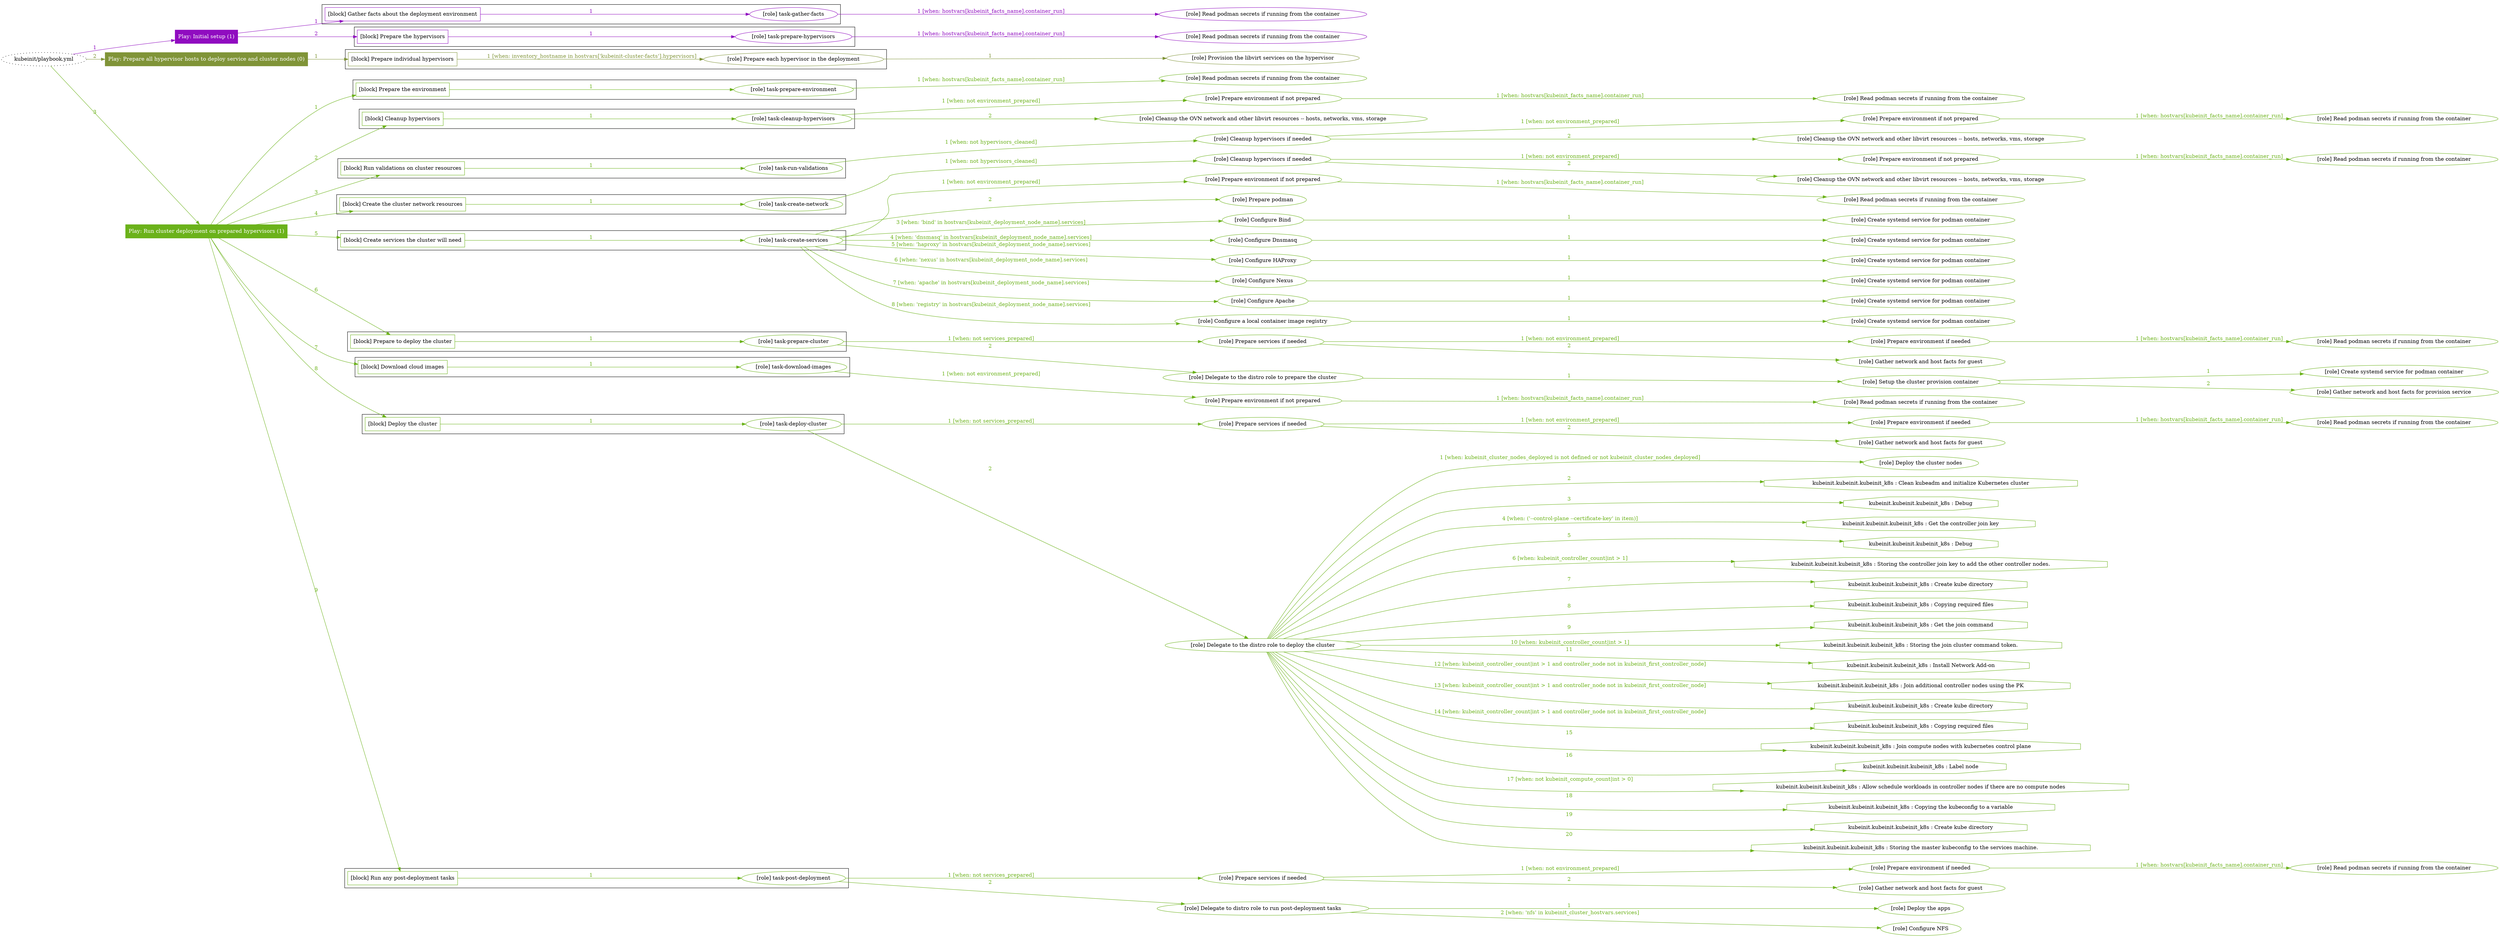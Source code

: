 digraph {
	graph [concentrate=true ordering=in rankdir=LR ratio=fill]
	edge [esep=5 sep=10]
	"kubeinit/playbook.yml" [id=root_node style=dotted]
	play_0a7689ad [label="Play: Initial setup (1)" color="#900cc0" fontcolor="#ffffff" id=play_0a7689ad shape=box style=filled tooltip=localhost]
	"kubeinit/playbook.yml" -> play_0a7689ad [label="1 " color="#900cc0" fontcolor="#900cc0" id=edge_07f545a8 labeltooltip="1 " tooltip="1 "]
	subgraph "Read podman secrets if running from the container" {
		role_67d0835b [label="[role] Read podman secrets if running from the container" color="#900cc0" id=role_67d0835b tooltip="Read podman secrets if running from the container"]
	}
	subgraph "task-gather-facts" {
		role_026705ac [label="[role] task-gather-facts" color="#900cc0" id=role_026705ac tooltip="task-gather-facts"]
		role_026705ac -> role_67d0835b [label="1 [when: hostvars[kubeinit_facts_name].container_run]" color="#900cc0" fontcolor="#900cc0" id=edge_0e9045c3 labeltooltip="1 [when: hostvars[kubeinit_facts_name].container_run]" tooltip="1 [when: hostvars[kubeinit_facts_name].container_run]"]
	}
	subgraph "Read podman secrets if running from the container" {
		role_9ef7ada5 [label="[role] Read podman secrets if running from the container" color="#900cc0" id=role_9ef7ada5 tooltip="Read podman secrets if running from the container"]
	}
	subgraph "task-prepare-hypervisors" {
		role_86b68622 [label="[role] task-prepare-hypervisors" color="#900cc0" id=role_86b68622 tooltip="task-prepare-hypervisors"]
		role_86b68622 -> role_9ef7ada5 [label="1 [when: hostvars[kubeinit_facts_name].container_run]" color="#900cc0" fontcolor="#900cc0" id=edge_22b7ea64 labeltooltip="1 [when: hostvars[kubeinit_facts_name].container_run]" tooltip="1 [when: hostvars[kubeinit_facts_name].container_run]"]
	}
	subgraph "Play: Initial setup (1)" {
		play_0a7689ad -> block_1abbe377 [label=1 color="#900cc0" fontcolor="#900cc0" id=edge_b7c24be4 labeltooltip=1 tooltip=1]
		subgraph cluster_block_1abbe377 {
			block_1abbe377 [label="[block] Gather facts about the deployment environment" color="#900cc0" id=block_1abbe377 labeltooltip="Gather facts about the deployment environment" shape=box tooltip="Gather facts about the deployment environment"]
			block_1abbe377 -> role_026705ac [label="1 " color="#900cc0" fontcolor="#900cc0" id=edge_0b2a7342 labeltooltip="1 " tooltip="1 "]
		}
		play_0a7689ad -> block_9abd8761 [label=2 color="#900cc0" fontcolor="#900cc0" id=edge_94a4f06e labeltooltip=2 tooltip=2]
		subgraph cluster_block_9abd8761 {
			block_9abd8761 [label="[block] Prepare the hypervisors" color="#900cc0" id=block_9abd8761 labeltooltip="Prepare the hypervisors" shape=box tooltip="Prepare the hypervisors"]
			block_9abd8761 -> role_86b68622 [label="1 " color="#900cc0" fontcolor="#900cc0" id=edge_32001527 labeltooltip="1 " tooltip="1 "]
		}
	}
	play_cca93ac1 [label="Play: Prepare all hypervisor hosts to deploy service and cluster nodes (0)" color="#809438" fontcolor="#ffffff" id=play_cca93ac1 shape=box style=filled tooltip="Play: Prepare all hypervisor hosts to deploy service and cluster nodes (0)"]
	"kubeinit/playbook.yml" -> play_cca93ac1 [label="2 " color="#809438" fontcolor="#809438" id=edge_e22f00b8 labeltooltip="2 " tooltip="2 "]
	subgraph "Provision the libvirt services on the hypervisor" {
		role_2fe3f851 [label="[role] Provision the libvirt services on the hypervisor" color="#809438" id=role_2fe3f851 tooltip="Provision the libvirt services on the hypervisor"]
	}
	subgraph "Prepare each hypervisor in the deployment" {
		role_68edabf4 [label="[role] Prepare each hypervisor in the deployment" color="#809438" id=role_68edabf4 tooltip="Prepare each hypervisor in the deployment"]
		role_68edabf4 -> role_2fe3f851 [label="1 " color="#809438" fontcolor="#809438" id=edge_de5eeffe labeltooltip="1 " tooltip="1 "]
	}
	subgraph "Play: Prepare all hypervisor hosts to deploy service and cluster nodes (0)" {
		play_cca93ac1 -> block_344c4513 [label=1 color="#809438" fontcolor="#809438" id=edge_addb7357 labeltooltip=1 tooltip=1]
		subgraph cluster_block_344c4513 {
			block_344c4513 [label="[block] Prepare individual hypervisors" color="#809438" id=block_344c4513 labeltooltip="Prepare individual hypervisors" shape=box tooltip="Prepare individual hypervisors"]
			block_344c4513 -> role_68edabf4 [label="1 [when: inventory_hostname in hostvars['kubeinit-cluster-facts'].hypervisors]" color="#809438" fontcolor="#809438" id=edge_f1ffc2cc labeltooltip="1 [when: inventory_hostname in hostvars['kubeinit-cluster-facts'].hypervisors]" tooltip="1 [when: inventory_hostname in hostvars['kubeinit-cluster-facts'].hypervisors]"]
		}
	}
	play_4b307242 [label="Play: Run cluster deployment on prepared hypervisors (1)" color="#6bb21a" fontcolor="#ffffff" id=play_4b307242 shape=box style=filled tooltip=localhost]
	"kubeinit/playbook.yml" -> play_4b307242 [label="3 " color="#6bb21a" fontcolor="#6bb21a" id=edge_065db58e labeltooltip="3 " tooltip="3 "]
	subgraph "Read podman secrets if running from the container" {
		role_cc25aacc [label="[role] Read podman secrets if running from the container" color="#6bb21a" id=role_cc25aacc tooltip="Read podman secrets if running from the container"]
	}
	subgraph "task-prepare-environment" {
		role_a02bc432 [label="[role] task-prepare-environment" color="#6bb21a" id=role_a02bc432 tooltip="task-prepare-environment"]
		role_a02bc432 -> role_cc25aacc [label="1 [when: hostvars[kubeinit_facts_name].container_run]" color="#6bb21a" fontcolor="#6bb21a" id=edge_c4455968 labeltooltip="1 [when: hostvars[kubeinit_facts_name].container_run]" tooltip="1 [when: hostvars[kubeinit_facts_name].container_run]"]
	}
	subgraph "Read podman secrets if running from the container" {
		role_03babf56 [label="[role] Read podman secrets if running from the container" color="#6bb21a" id=role_03babf56 tooltip="Read podman secrets if running from the container"]
	}
	subgraph "Prepare environment if not prepared" {
		role_5e785c54 [label="[role] Prepare environment if not prepared" color="#6bb21a" id=role_5e785c54 tooltip="Prepare environment if not prepared"]
		role_5e785c54 -> role_03babf56 [label="1 [when: hostvars[kubeinit_facts_name].container_run]" color="#6bb21a" fontcolor="#6bb21a" id=edge_4795b58e labeltooltip="1 [when: hostvars[kubeinit_facts_name].container_run]" tooltip="1 [when: hostvars[kubeinit_facts_name].container_run]"]
	}
	subgraph "Cleanup the OVN network and other libvirt resources -- hosts, networks, vms, storage" {
		role_eb110666 [label="[role] Cleanup the OVN network and other libvirt resources -- hosts, networks, vms, storage" color="#6bb21a" id=role_eb110666 tooltip="Cleanup the OVN network and other libvirt resources -- hosts, networks, vms, storage"]
	}
	subgraph "task-cleanup-hypervisors" {
		role_cb249123 [label="[role] task-cleanup-hypervisors" color="#6bb21a" id=role_cb249123 tooltip="task-cleanup-hypervisors"]
		role_cb249123 -> role_5e785c54 [label="1 [when: not environment_prepared]" color="#6bb21a" fontcolor="#6bb21a" id=edge_c6570b44 labeltooltip="1 [when: not environment_prepared]" tooltip="1 [when: not environment_prepared]"]
		role_cb249123 -> role_eb110666 [label="2 " color="#6bb21a" fontcolor="#6bb21a" id=edge_b965ff90 labeltooltip="2 " tooltip="2 "]
	}
	subgraph "Read podman secrets if running from the container" {
		role_60741af4 [label="[role] Read podman secrets if running from the container" color="#6bb21a" id=role_60741af4 tooltip="Read podman secrets if running from the container"]
	}
	subgraph "Prepare environment if not prepared" {
		role_ba03d4f6 [label="[role] Prepare environment if not prepared" color="#6bb21a" id=role_ba03d4f6 tooltip="Prepare environment if not prepared"]
		role_ba03d4f6 -> role_60741af4 [label="1 [when: hostvars[kubeinit_facts_name].container_run]" color="#6bb21a" fontcolor="#6bb21a" id=edge_c6e941d0 labeltooltip="1 [when: hostvars[kubeinit_facts_name].container_run]" tooltip="1 [when: hostvars[kubeinit_facts_name].container_run]"]
	}
	subgraph "Cleanup the OVN network and other libvirt resources -- hosts, networks, vms, storage" {
		role_e26375b2 [label="[role] Cleanup the OVN network and other libvirt resources -- hosts, networks, vms, storage" color="#6bb21a" id=role_e26375b2 tooltip="Cleanup the OVN network and other libvirt resources -- hosts, networks, vms, storage"]
	}
	subgraph "Cleanup hypervisors if needed" {
		role_a5e5f940 [label="[role] Cleanup hypervisors if needed" color="#6bb21a" id=role_a5e5f940 tooltip="Cleanup hypervisors if needed"]
		role_a5e5f940 -> role_ba03d4f6 [label="1 [when: not environment_prepared]" color="#6bb21a" fontcolor="#6bb21a" id=edge_9189b622 labeltooltip="1 [when: not environment_prepared]" tooltip="1 [when: not environment_prepared]"]
		role_a5e5f940 -> role_e26375b2 [label="2 " color="#6bb21a" fontcolor="#6bb21a" id=edge_98b2328a labeltooltip="2 " tooltip="2 "]
	}
	subgraph "task-run-validations" {
		role_730ef6a7 [label="[role] task-run-validations" color="#6bb21a" id=role_730ef6a7 tooltip="task-run-validations"]
		role_730ef6a7 -> role_a5e5f940 [label="1 [when: not hypervisors_cleaned]" color="#6bb21a" fontcolor="#6bb21a" id=edge_af2a088c labeltooltip="1 [when: not hypervisors_cleaned]" tooltip="1 [when: not hypervisors_cleaned]"]
	}
	subgraph "Read podman secrets if running from the container" {
		role_b52e3c43 [label="[role] Read podman secrets if running from the container" color="#6bb21a" id=role_b52e3c43 tooltip="Read podman secrets if running from the container"]
	}
	subgraph "Prepare environment if not prepared" {
		role_f1d489d7 [label="[role] Prepare environment if not prepared" color="#6bb21a" id=role_f1d489d7 tooltip="Prepare environment if not prepared"]
		role_f1d489d7 -> role_b52e3c43 [label="1 [when: hostvars[kubeinit_facts_name].container_run]" color="#6bb21a" fontcolor="#6bb21a" id=edge_4538ce87 labeltooltip="1 [when: hostvars[kubeinit_facts_name].container_run]" tooltip="1 [when: hostvars[kubeinit_facts_name].container_run]"]
	}
	subgraph "Cleanup the OVN network and other libvirt resources -- hosts, networks, vms, storage" {
		role_b6133506 [label="[role] Cleanup the OVN network and other libvirt resources -- hosts, networks, vms, storage" color="#6bb21a" id=role_b6133506 tooltip="Cleanup the OVN network and other libvirt resources -- hosts, networks, vms, storage"]
	}
	subgraph "Cleanup hypervisors if needed" {
		role_997c2bdf [label="[role] Cleanup hypervisors if needed" color="#6bb21a" id=role_997c2bdf tooltip="Cleanup hypervisors if needed"]
		role_997c2bdf -> role_f1d489d7 [label="1 [when: not environment_prepared]" color="#6bb21a" fontcolor="#6bb21a" id=edge_f547ad60 labeltooltip="1 [when: not environment_prepared]" tooltip="1 [when: not environment_prepared]"]
		role_997c2bdf -> role_b6133506 [label="2 " color="#6bb21a" fontcolor="#6bb21a" id=edge_42f0746e labeltooltip="2 " tooltip="2 "]
	}
	subgraph "task-create-network" {
		role_ef022818 [label="[role] task-create-network" color="#6bb21a" id=role_ef022818 tooltip="task-create-network"]
		role_ef022818 -> role_997c2bdf [label="1 [when: not hypervisors_cleaned]" color="#6bb21a" fontcolor="#6bb21a" id=edge_337a28ec labeltooltip="1 [when: not hypervisors_cleaned]" tooltip="1 [when: not hypervisors_cleaned]"]
	}
	subgraph "Read podman secrets if running from the container" {
		role_83d92505 [label="[role] Read podman secrets if running from the container" color="#6bb21a" id=role_83d92505 tooltip="Read podman secrets if running from the container"]
	}
	subgraph "Prepare environment if not prepared" {
		role_7417d85a [label="[role] Prepare environment if not prepared" color="#6bb21a" id=role_7417d85a tooltip="Prepare environment if not prepared"]
		role_7417d85a -> role_83d92505 [label="1 [when: hostvars[kubeinit_facts_name].container_run]" color="#6bb21a" fontcolor="#6bb21a" id=edge_b21bf409 labeltooltip="1 [when: hostvars[kubeinit_facts_name].container_run]" tooltip="1 [when: hostvars[kubeinit_facts_name].container_run]"]
	}
	subgraph "Prepare podman" {
		role_5c02b31e [label="[role] Prepare podman" color="#6bb21a" id=role_5c02b31e tooltip="Prepare podman"]
	}
	subgraph "Create systemd service for podman container" {
		role_edc5a733 [label="[role] Create systemd service for podman container" color="#6bb21a" id=role_edc5a733 tooltip="Create systemd service for podman container"]
	}
	subgraph "Configure Bind" {
		role_2a6f3abe [label="[role] Configure Bind" color="#6bb21a" id=role_2a6f3abe tooltip="Configure Bind"]
		role_2a6f3abe -> role_edc5a733 [label="1 " color="#6bb21a" fontcolor="#6bb21a" id=edge_2d063510 labeltooltip="1 " tooltip="1 "]
	}
	subgraph "Create systemd service for podman container" {
		role_f68bc996 [label="[role] Create systemd service for podman container" color="#6bb21a" id=role_f68bc996 tooltip="Create systemd service for podman container"]
	}
	subgraph "Configure Dnsmasq" {
		role_c0748a85 [label="[role] Configure Dnsmasq" color="#6bb21a" id=role_c0748a85 tooltip="Configure Dnsmasq"]
		role_c0748a85 -> role_f68bc996 [label="1 " color="#6bb21a" fontcolor="#6bb21a" id=edge_99cfa3c5 labeltooltip="1 " tooltip="1 "]
	}
	subgraph "Create systemd service for podman container" {
		role_23ee1302 [label="[role] Create systemd service for podman container" color="#6bb21a" id=role_23ee1302 tooltip="Create systemd service for podman container"]
	}
	subgraph "Configure HAProxy" {
		role_404de954 [label="[role] Configure HAProxy" color="#6bb21a" id=role_404de954 tooltip="Configure HAProxy"]
		role_404de954 -> role_23ee1302 [label="1 " color="#6bb21a" fontcolor="#6bb21a" id=edge_fe2d5f23 labeltooltip="1 " tooltip="1 "]
	}
	subgraph "Create systemd service for podman container" {
		role_72919523 [label="[role] Create systemd service for podman container" color="#6bb21a" id=role_72919523 tooltip="Create systemd service for podman container"]
	}
	subgraph "Configure Nexus" {
		role_3e9a58f0 [label="[role] Configure Nexus" color="#6bb21a" id=role_3e9a58f0 tooltip="Configure Nexus"]
		role_3e9a58f0 -> role_72919523 [label="1 " color="#6bb21a" fontcolor="#6bb21a" id=edge_3bc1c1b7 labeltooltip="1 " tooltip="1 "]
	}
	subgraph "Create systemd service for podman container" {
		role_062ab5d6 [label="[role] Create systemd service for podman container" color="#6bb21a" id=role_062ab5d6 tooltip="Create systemd service for podman container"]
	}
	subgraph "Configure Apache" {
		role_872c7fb9 [label="[role] Configure Apache" color="#6bb21a" id=role_872c7fb9 tooltip="Configure Apache"]
		role_872c7fb9 -> role_062ab5d6 [label="1 " color="#6bb21a" fontcolor="#6bb21a" id=edge_be73b507 labeltooltip="1 " tooltip="1 "]
	}
	subgraph "Create systemd service for podman container" {
		role_c410a76a [label="[role] Create systemd service for podman container" color="#6bb21a" id=role_c410a76a tooltip="Create systemd service for podman container"]
	}
	subgraph "Configure a local container image registry" {
		role_84527d58 [label="[role] Configure a local container image registry" color="#6bb21a" id=role_84527d58 tooltip="Configure a local container image registry"]
		role_84527d58 -> role_c410a76a [label="1 " color="#6bb21a" fontcolor="#6bb21a" id=edge_03a9c9d8 labeltooltip="1 " tooltip="1 "]
	}
	subgraph "task-create-services" {
		role_4b6b3fdf [label="[role] task-create-services" color="#6bb21a" id=role_4b6b3fdf tooltip="task-create-services"]
		role_4b6b3fdf -> role_7417d85a [label="1 [when: not environment_prepared]" color="#6bb21a" fontcolor="#6bb21a" id=edge_9dda1ad3 labeltooltip="1 [when: not environment_prepared]" tooltip="1 [when: not environment_prepared]"]
		role_4b6b3fdf -> role_5c02b31e [label="2 " color="#6bb21a" fontcolor="#6bb21a" id=edge_97339169 labeltooltip="2 " tooltip="2 "]
		role_4b6b3fdf -> role_2a6f3abe [label="3 [when: 'bind' in hostvars[kubeinit_deployment_node_name].services]" color="#6bb21a" fontcolor="#6bb21a" id=edge_9fc78f6d labeltooltip="3 [when: 'bind' in hostvars[kubeinit_deployment_node_name].services]" tooltip="3 [when: 'bind' in hostvars[kubeinit_deployment_node_name].services]"]
		role_4b6b3fdf -> role_c0748a85 [label="4 [when: 'dnsmasq' in hostvars[kubeinit_deployment_node_name].services]" color="#6bb21a" fontcolor="#6bb21a" id=edge_fbea029d labeltooltip="4 [when: 'dnsmasq' in hostvars[kubeinit_deployment_node_name].services]" tooltip="4 [when: 'dnsmasq' in hostvars[kubeinit_deployment_node_name].services]"]
		role_4b6b3fdf -> role_404de954 [label="5 [when: 'haproxy' in hostvars[kubeinit_deployment_node_name].services]" color="#6bb21a" fontcolor="#6bb21a" id=edge_aa4ac44e labeltooltip="5 [when: 'haproxy' in hostvars[kubeinit_deployment_node_name].services]" tooltip="5 [when: 'haproxy' in hostvars[kubeinit_deployment_node_name].services]"]
		role_4b6b3fdf -> role_3e9a58f0 [label="6 [when: 'nexus' in hostvars[kubeinit_deployment_node_name].services]" color="#6bb21a" fontcolor="#6bb21a" id=edge_401c2656 labeltooltip="6 [when: 'nexus' in hostvars[kubeinit_deployment_node_name].services]" tooltip="6 [when: 'nexus' in hostvars[kubeinit_deployment_node_name].services]"]
		role_4b6b3fdf -> role_872c7fb9 [label="7 [when: 'apache' in hostvars[kubeinit_deployment_node_name].services]" color="#6bb21a" fontcolor="#6bb21a" id=edge_bf228ddd labeltooltip="7 [when: 'apache' in hostvars[kubeinit_deployment_node_name].services]" tooltip="7 [when: 'apache' in hostvars[kubeinit_deployment_node_name].services]"]
		role_4b6b3fdf -> role_84527d58 [label="8 [when: 'registry' in hostvars[kubeinit_deployment_node_name].services]" color="#6bb21a" fontcolor="#6bb21a" id=edge_8a164ab1 labeltooltip="8 [when: 'registry' in hostvars[kubeinit_deployment_node_name].services]" tooltip="8 [when: 'registry' in hostvars[kubeinit_deployment_node_name].services]"]
	}
	subgraph "Read podman secrets if running from the container" {
		role_92843386 [label="[role] Read podman secrets if running from the container" color="#6bb21a" id=role_92843386 tooltip="Read podman secrets if running from the container"]
	}
	subgraph "Prepare environment if needed" {
		role_d292e6d9 [label="[role] Prepare environment if needed" color="#6bb21a" id=role_d292e6d9 tooltip="Prepare environment if needed"]
		role_d292e6d9 -> role_92843386 [label="1 [when: hostvars[kubeinit_facts_name].container_run]" color="#6bb21a" fontcolor="#6bb21a" id=edge_bb015301 labeltooltip="1 [when: hostvars[kubeinit_facts_name].container_run]" tooltip="1 [when: hostvars[kubeinit_facts_name].container_run]"]
	}
	subgraph "Gather network and host facts for guest" {
		role_cbdd81d9 [label="[role] Gather network and host facts for guest" color="#6bb21a" id=role_cbdd81d9 tooltip="Gather network and host facts for guest"]
	}
	subgraph "Prepare services if needed" {
		role_fbcbdf2a [label="[role] Prepare services if needed" color="#6bb21a" id=role_fbcbdf2a tooltip="Prepare services if needed"]
		role_fbcbdf2a -> role_d292e6d9 [label="1 [when: not environment_prepared]" color="#6bb21a" fontcolor="#6bb21a" id=edge_42a0f0cb labeltooltip="1 [when: not environment_prepared]" tooltip="1 [when: not environment_prepared]"]
		role_fbcbdf2a -> role_cbdd81d9 [label="2 " color="#6bb21a" fontcolor="#6bb21a" id=edge_10c124f4 labeltooltip="2 " tooltip="2 "]
	}
	subgraph "Create systemd service for podman container" {
		role_2f97e29c [label="[role] Create systemd service for podman container" color="#6bb21a" id=role_2f97e29c tooltip="Create systemd service for podman container"]
	}
	subgraph "Gather network and host facts for provision service" {
		role_77ce0b38 [label="[role] Gather network and host facts for provision service" color="#6bb21a" id=role_77ce0b38 tooltip="Gather network and host facts for provision service"]
	}
	subgraph "Setup the cluster provision container" {
		role_a619193a [label="[role] Setup the cluster provision container" color="#6bb21a" id=role_a619193a tooltip="Setup the cluster provision container"]
		role_a619193a -> role_2f97e29c [label="1 " color="#6bb21a" fontcolor="#6bb21a" id=edge_871cec71 labeltooltip="1 " tooltip="1 "]
		role_a619193a -> role_77ce0b38 [label="2 " color="#6bb21a" fontcolor="#6bb21a" id=edge_652d20de labeltooltip="2 " tooltip="2 "]
	}
	subgraph "Delegate to the distro role to prepare the cluster" {
		role_544b8d4e [label="[role] Delegate to the distro role to prepare the cluster" color="#6bb21a" id=role_544b8d4e tooltip="Delegate to the distro role to prepare the cluster"]
		role_544b8d4e -> role_a619193a [label="1 " color="#6bb21a" fontcolor="#6bb21a" id=edge_fcb82471 labeltooltip="1 " tooltip="1 "]
	}
	subgraph "task-prepare-cluster" {
		role_72e28ac5 [label="[role] task-prepare-cluster" color="#6bb21a" id=role_72e28ac5 tooltip="task-prepare-cluster"]
		role_72e28ac5 -> role_fbcbdf2a [label="1 [when: not services_prepared]" color="#6bb21a" fontcolor="#6bb21a" id=edge_808b8c2d labeltooltip="1 [when: not services_prepared]" tooltip="1 [when: not services_prepared]"]
		role_72e28ac5 -> role_544b8d4e [label="2 " color="#6bb21a" fontcolor="#6bb21a" id=edge_9023bb18 labeltooltip="2 " tooltip="2 "]
	}
	subgraph "Read podman secrets if running from the container" {
		role_a2bd225a [label="[role] Read podman secrets if running from the container" color="#6bb21a" id=role_a2bd225a tooltip="Read podman secrets if running from the container"]
	}
	subgraph "Prepare environment if not prepared" {
		role_5257c3f8 [label="[role] Prepare environment if not prepared" color="#6bb21a" id=role_5257c3f8 tooltip="Prepare environment if not prepared"]
		role_5257c3f8 -> role_a2bd225a [label="1 [when: hostvars[kubeinit_facts_name].container_run]" color="#6bb21a" fontcolor="#6bb21a" id=edge_3285d525 labeltooltip="1 [when: hostvars[kubeinit_facts_name].container_run]" tooltip="1 [when: hostvars[kubeinit_facts_name].container_run]"]
	}
	subgraph "task-download-images" {
		role_c852b9ac [label="[role] task-download-images" color="#6bb21a" id=role_c852b9ac tooltip="task-download-images"]
		role_c852b9ac -> role_5257c3f8 [label="1 [when: not environment_prepared]" color="#6bb21a" fontcolor="#6bb21a" id=edge_feff2161 labeltooltip="1 [when: not environment_prepared]" tooltip="1 [when: not environment_prepared]"]
	}
	subgraph "Read podman secrets if running from the container" {
		role_3e5ad010 [label="[role] Read podman secrets if running from the container" color="#6bb21a" id=role_3e5ad010 tooltip="Read podman secrets if running from the container"]
	}
	subgraph "Prepare environment if needed" {
		role_d99bd224 [label="[role] Prepare environment if needed" color="#6bb21a" id=role_d99bd224 tooltip="Prepare environment if needed"]
		role_d99bd224 -> role_3e5ad010 [label="1 [when: hostvars[kubeinit_facts_name].container_run]" color="#6bb21a" fontcolor="#6bb21a" id=edge_e2794374 labeltooltip="1 [when: hostvars[kubeinit_facts_name].container_run]" tooltip="1 [when: hostvars[kubeinit_facts_name].container_run]"]
	}
	subgraph "Gather network and host facts for guest" {
		role_a4f594e4 [label="[role] Gather network and host facts for guest" color="#6bb21a" id=role_a4f594e4 tooltip="Gather network and host facts for guest"]
	}
	subgraph "Prepare services if needed" {
		role_5c4355d3 [label="[role] Prepare services if needed" color="#6bb21a" id=role_5c4355d3 tooltip="Prepare services if needed"]
		role_5c4355d3 -> role_d99bd224 [label="1 [when: not environment_prepared]" color="#6bb21a" fontcolor="#6bb21a" id=edge_a091bdfe labeltooltip="1 [when: not environment_prepared]" tooltip="1 [when: not environment_prepared]"]
		role_5c4355d3 -> role_a4f594e4 [label="2 " color="#6bb21a" fontcolor="#6bb21a" id=edge_d0678e44 labeltooltip="2 " tooltip="2 "]
	}
	subgraph "Deploy the cluster nodes" {
		role_5c8c1c23 [label="[role] Deploy the cluster nodes" color="#6bb21a" id=role_5c8c1c23 tooltip="Deploy the cluster nodes"]
	}
	subgraph "Delegate to the distro role to deploy the cluster" {
		role_398fb876 [label="[role] Delegate to the distro role to deploy the cluster" color="#6bb21a" id=role_398fb876 tooltip="Delegate to the distro role to deploy the cluster"]
		role_398fb876 -> role_5c8c1c23 [label="1 [when: kubeinit_cluster_nodes_deployed is not defined or not kubeinit_cluster_nodes_deployed]" color="#6bb21a" fontcolor="#6bb21a" id=edge_e01ff1a8 labeltooltip="1 [when: kubeinit_cluster_nodes_deployed is not defined or not kubeinit_cluster_nodes_deployed]" tooltip="1 [when: kubeinit_cluster_nodes_deployed is not defined or not kubeinit_cluster_nodes_deployed]"]
		task_b7d61797 [label="kubeinit.kubeinit.kubeinit_k8s : Clean kubeadm and initialize Kubernetes cluster" color="#6bb21a" id=task_b7d61797 shape=octagon tooltip="kubeinit.kubeinit.kubeinit_k8s : Clean kubeadm and initialize Kubernetes cluster"]
		role_398fb876 -> task_b7d61797 [label="2 " color="#6bb21a" fontcolor="#6bb21a" id=edge_2aa69502 labeltooltip="2 " tooltip="2 "]
		task_a44b6a0b [label="kubeinit.kubeinit.kubeinit_k8s : Debug" color="#6bb21a" id=task_a44b6a0b shape=octagon tooltip="kubeinit.kubeinit.kubeinit_k8s : Debug"]
		role_398fb876 -> task_a44b6a0b [label="3 " color="#6bb21a" fontcolor="#6bb21a" id=edge_e703effc labeltooltip="3 " tooltip="3 "]
		task_a8d49cc0 [label="kubeinit.kubeinit.kubeinit_k8s : Get the controller join key" color="#6bb21a" id=task_a8d49cc0 shape=octagon tooltip="kubeinit.kubeinit.kubeinit_k8s : Get the controller join key"]
		role_398fb876 -> task_a8d49cc0 [label="4 [when: ('--control-plane --certificate-key' in item)]" color="#6bb21a" fontcolor="#6bb21a" id=edge_bf2618f4 labeltooltip="4 [when: ('--control-plane --certificate-key' in item)]" tooltip="4 [when: ('--control-plane --certificate-key' in item)]"]
		task_857f3ac4 [label="kubeinit.kubeinit.kubeinit_k8s : Debug" color="#6bb21a" id=task_857f3ac4 shape=octagon tooltip="kubeinit.kubeinit.kubeinit_k8s : Debug"]
		role_398fb876 -> task_857f3ac4 [label="5 " color="#6bb21a" fontcolor="#6bb21a" id=edge_2a106fc0 labeltooltip="5 " tooltip="5 "]
		task_cc0728fe [label="kubeinit.kubeinit.kubeinit_k8s : Storing the controller join key to add the other controller nodes." color="#6bb21a" id=task_cc0728fe shape=octagon tooltip="kubeinit.kubeinit.kubeinit_k8s : Storing the controller join key to add the other controller nodes."]
		role_398fb876 -> task_cc0728fe [label="6 [when: kubeinit_controller_count|int > 1]" color="#6bb21a" fontcolor="#6bb21a" id=edge_b2161f85 labeltooltip="6 [when: kubeinit_controller_count|int > 1]" tooltip="6 [when: kubeinit_controller_count|int > 1]"]
		task_2e4313dd [label="kubeinit.kubeinit.kubeinit_k8s : Create kube directory" color="#6bb21a" id=task_2e4313dd shape=octagon tooltip="kubeinit.kubeinit.kubeinit_k8s : Create kube directory"]
		role_398fb876 -> task_2e4313dd [label="7 " color="#6bb21a" fontcolor="#6bb21a" id=edge_d4492098 labeltooltip="7 " tooltip="7 "]
		task_f5d46377 [label="kubeinit.kubeinit.kubeinit_k8s : Copying required files" color="#6bb21a" id=task_f5d46377 shape=octagon tooltip="kubeinit.kubeinit.kubeinit_k8s : Copying required files"]
		role_398fb876 -> task_f5d46377 [label="8 " color="#6bb21a" fontcolor="#6bb21a" id=edge_0c3267a7 labeltooltip="8 " tooltip="8 "]
		task_8e1f05fc [label="kubeinit.kubeinit.kubeinit_k8s : Get the join command" color="#6bb21a" id=task_8e1f05fc shape=octagon tooltip="kubeinit.kubeinit.kubeinit_k8s : Get the join command"]
		role_398fb876 -> task_8e1f05fc [label="9 " color="#6bb21a" fontcolor="#6bb21a" id=edge_0117c698 labeltooltip="9 " tooltip="9 "]
		task_23d5952a [label="kubeinit.kubeinit.kubeinit_k8s : Storing the join cluster command token." color="#6bb21a" id=task_23d5952a shape=octagon tooltip="kubeinit.kubeinit.kubeinit_k8s : Storing the join cluster command token."]
		role_398fb876 -> task_23d5952a [label="10 [when: kubeinit_controller_count|int > 1]" color="#6bb21a" fontcolor="#6bb21a" id=edge_eb500da9 labeltooltip="10 [when: kubeinit_controller_count|int > 1]" tooltip="10 [when: kubeinit_controller_count|int > 1]"]
		task_01343ba2 [label="kubeinit.kubeinit.kubeinit_k8s : Install Network Add-on" color="#6bb21a" id=task_01343ba2 shape=octagon tooltip="kubeinit.kubeinit.kubeinit_k8s : Install Network Add-on"]
		role_398fb876 -> task_01343ba2 [label="11 " color="#6bb21a" fontcolor="#6bb21a" id=edge_2a28ce9e labeltooltip="11 " tooltip="11 "]
		task_d94b907d [label="kubeinit.kubeinit.kubeinit_k8s : Join additional controller nodes using the PK" color="#6bb21a" id=task_d94b907d shape=octagon tooltip="kubeinit.kubeinit.kubeinit_k8s : Join additional controller nodes using the PK"]
		role_398fb876 -> task_d94b907d [label="12 [when: kubeinit_controller_count|int > 1 and controller_node not in kubeinit_first_controller_node]" color="#6bb21a" fontcolor="#6bb21a" id=edge_d0899d21 labeltooltip="12 [when: kubeinit_controller_count|int > 1 and controller_node not in kubeinit_first_controller_node]" tooltip="12 [when: kubeinit_controller_count|int > 1 and controller_node not in kubeinit_first_controller_node]"]
		task_98f70e97 [label="kubeinit.kubeinit.kubeinit_k8s : Create kube directory" color="#6bb21a" id=task_98f70e97 shape=octagon tooltip="kubeinit.kubeinit.kubeinit_k8s : Create kube directory"]
		role_398fb876 -> task_98f70e97 [label="13 [when: kubeinit_controller_count|int > 1 and controller_node not in kubeinit_first_controller_node]" color="#6bb21a" fontcolor="#6bb21a" id=edge_d1fdd21f labeltooltip="13 [when: kubeinit_controller_count|int > 1 and controller_node not in kubeinit_first_controller_node]" tooltip="13 [when: kubeinit_controller_count|int > 1 and controller_node not in kubeinit_first_controller_node]"]
		task_eaa23024 [label="kubeinit.kubeinit.kubeinit_k8s : Copying required files" color="#6bb21a" id=task_eaa23024 shape=octagon tooltip="kubeinit.kubeinit.kubeinit_k8s : Copying required files"]
		role_398fb876 -> task_eaa23024 [label="14 [when: kubeinit_controller_count|int > 1 and controller_node not in kubeinit_first_controller_node]" color="#6bb21a" fontcolor="#6bb21a" id=edge_66daec08 labeltooltip="14 [when: kubeinit_controller_count|int > 1 and controller_node not in kubeinit_first_controller_node]" tooltip="14 [when: kubeinit_controller_count|int > 1 and controller_node not in kubeinit_first_controller_node]"]
		task_76ed55ca [label="kubeinit.kubeinit.kubeinit_k8s : Join compute nodes with kubernetes control plane" color="#6bb21a" id=task_76ed55ca shape=octagon tooltip="kubeinit.kubeinit.kubeinit_k8s : Join compute nodes with kubernetes control plane"]
		role_398fb876 -> task_76ed55ca [label="15 " color="#6bb21a" fontcolor="#6bb21a" id=edge_225261ec labeltooltip="15 " tooltip="15 "]
		task_61d3fa64 [label="kubeinit.kubeinit.kubeinit_k8s : Label node" color="#6bb21a" id=task_61d3fa64 shape=octagon tooltip="kubeinit.kubeinit.kubeinit_k8s : Label node"]
		role_398fb876 -> task_61d3fa64 [label="16 " color="#6bb21a" fontcolor="#6bb21a" id=edge_5bca99d4 labeltooltip="16 " tooltip="16 "]
		task_19cfad7b [label="kubeinit.kubeinit.kubeinit_k8s : Allow schedule workloads in controller nodes if there are no compute nodes" color="#6bb21a" id=task_19cfad7b shape=octagon tooltip="kubeinit.kubeinit.kubeinit_k8s : Allow schedule workloads in controller nodes if there are no compute nodes"]
		role_398fb876 -> task_19cfad7b [label="17 [when: not kubeinit_compute_count|int > 0]" color="#6bb21a" fontcolor="#6bb21a" id=edge_9170be69 labeltooltip="17 [when: not kubeinit_compute_count|int > 0]" tooltip="17 [when: not kubeinit_compute_count|int > 0]"]
		task_d7490d8d [label="kubeinit.kubeinit.kubeinit_k8s : Copying the kubeconfig to a variable" color="#6bb21a" id=task_d7490d8d shape=octagon tooltip="kubeinit.kubeinit.kubeinit_k8s : Copying the kubeconfig to a variable"]
		role_398fb876 -> task_d7490d8d [label="18 " color="#6bb21a" fontcolor="#6bb21a" id=edge_7e88a1d9 labeltooltip="18 " tooltip="18 "]
		task_41ba3bc8 [label="kubeinit.kubeinit.kubeinit_k8s : Create kube directory" color="#6bb21a" id=task_41ba3bc8 shape=octagon tooltip="kubeinit.kubeinit.kubeinit_k8s : Create kube directory"]
		role_398fb876 -> task_41ba3bc8 [label="19 " color="#6bb21a" fontcolor="#6bb21a" id=edge_cc4e8105 labeltooltip="19 " tooltip="19 "]
		task_91f6ce5d [label="kubeinit.kubeinit.kubeinit_k8s : Storing the master kubeconfig to the services machine." color="#6bb21a" id=task_91f6ce5d shape=octagon tooltip="kubeinit.kubeinit.kubeinit_k8s : Storing the master kubeconfig to the services machine."]
		role_398fb876 -> task_91f6ce5d [label="20 " color="#6bb21a" fontcolor="#6bb21a" id=edge_f36a9382 labeltooltip="20 " tooltip="20 "]
	}
	subgraph "task-deploy-cluster" {
		role_a4f9efd4 [label="[role] task-deploy-cluster" color="#6bb21a" id=role_a4f9efd4 tooltip="task-deploy-cluster"]
		role_a4f9efd4 -> role_5c4355d3 [label="1 [when: not services_prepared]" color="#6bb21a" fontcolor="#6bb21a" id=edge_c6181276 labeltooltip="1 [when: not services_prepared]" tooltip="1 [when: not services_prepared]"]
		role_a4f9efd4 -> role_398fb876 [label="2 " color="#6bb21a" fontcolor="#6bb21a" id=edge_3e3f9017 labeltooltip="2 " tooltip="2 "]
	}
	subgraph "Read podman secrets if running from the container" {
		role_c59fda1d [label="[role] Read podman secrets if running from the container" color="#6bb21a" id=role_c59fda1d tooltip="Read podman secrets if running from the container"]
	}
	subgraph "Prepare environment if needed" {
		role_0896ba08 [label="[role] Prepare environment if needed" color="#6bb21a" id=role_0896ba08 tooltip="Prepare environment if needed"]
		role_0896ba08 -> role_c59fda1d [label="1 [when: hostvars[kubeinit_facts_name].container_run]" color="#6bb21a" fontcolor="#6bb21a" id=edge_afeb57a4 labeltooltip="1 [when: hostvars[kubeinit_facts_name].container_run]" tooltip="1 [when: hostvars[kubeinit_facts_name].container_run]"]
	}
	subgraph "Gather network and host facts for guest" {
		role_3868aba3 [label="[role] Gather network and host facts for guest" color="#6bb21a" id=role_3868aba3 tooltip="Gather network and host facts for guest"]
	}
	subgraph "Prepare services if needed" {
		role_4cadd52b [label="[role] Prepare services if needed" color="#6bb21a" id=role_4cadd52b tooltip="Prepare services if needed"]
		role_4cadd52b -> role_0896ba08 [label="1 [when: not environment_prepared]" color="#6bb21a" fontcolor="#6bb21a" id=edge_1defbb56 labeltooltip="1 [when: not environment_prepared]" tooltip="1 [when: not environment_prepared]"]
		role_4cadd52b -> role_3868aba3 [label="2 " color="#6bb21a" fontcolor="#6bb21a" id=edge_67ead2fb labeltooltip="2 " tooltip="2 "]
	}
	subgraph "Deploy the apps" {
		role_b27bf2b6 [label="[role] Deploy the apps" color="#6bb21a" id=role_b27bf2b6 tooltip="Deploy the apps"]
	}
	subgraph "Configure NFS" {
		role_69ad637d [label="[role] Configure NFS" color="#6bb21a" id=role_69ad637d tooltip="Configure NFS"]
	}
	subgraph "Delegate to distro role to run post-deployment tasks" {
		role_500a3093 [label="[role] Delegate to distro role to run post-deployment tasks" color="#6bb21a" id=role_500a3093 tooltip="Delegate to distro role to run post-deployment tasks"]
		role_500a3093 -> role_b27bf2b6 [label="1 " color="#6bb21a" fontcolor="#6bb21a" id=edge_c74433d5 labeltooltip="1 " tooltip="1 "]
		role_500a3093 -> role_69ad637d [label="2 [when: 'nfs' in kubeinit_cluster_hostvars.services]" color="#6bb21a" fontcolor="#6bb21a" id=edge_b6c7fa65 labeltooltip="2 [when: 'nfs' in kubeinit_cluster_hostvars.services]" tooltip="2 [when: 'nfs' in kubeinit_cluster_hostvars.services]"]
	}
	subgraph "task-post-deployment" {
		role_83120a7c [label="[role] task-post-deployment" color="#6bb21a" id=role_83120a7c tooltip="task-post-deployment"]
		role_83120a7c -> role_4cadd52b [label="1 [when: not services_prepared]" color="#6bb21a" fontcolor="#6bb21a" id=edge_bb9d136e labeltooltip="1 [when: not services_prepared]" tooltip="1 [when: not services_prepared]"]
		role_83120a7c -> role_500a3093 [label="2 " color="#6bb21a" fontcolor="#6bb21a" id=edge_ef02dbe7 labeltooltip="2 " tooltip="2 "]
	}
	subgraph "Play: Run cluster deployment on prepared hypervisors (1)" {
		play_4b307242 -> block_d8911615 [label=1 color="#6bb21a" fontcolor="#6bb21a" id=edge_24bd27d3 labeltooltip=1 tooltip=1]
		subgraph cluster_block_d8911615 {
			block_d8911615 [label="[block] Prepare the environment" color="#6bb21a" id=block_d8911615 labeltooltip="Prepare the environment" shape=box tooltip="Prepare the environment"]
			block_d8911615 -> role_a02bc432 [label="1 " color="#6bb21a" fontcolor="#6bb21a" id=edge_c185701a labeltooltip="1 " tooltip="1 "]
		}
		play_4b307242 -> block_c219b641 [label=2 color="#6bb21a" fontcolor="#6bb21a" id=edge_8cb31ee1 labeltooltip=2 tooltip=2]
		subgraph cluster_block_c219b641 {
			block_c219b641 [label="[block] Cleanup hypervisors" color="#6bb21a" id=block_c219b641 labeltooltip="Cleanup hypervisors" shape=box tooltip="Cleanup hypervisors"]
			block_c219b641 -> role_cb249123 [label="1 " color="#6bb21a" fontcolor="#6bb21a" id=edge_5bdd5b4e labeltooltip="1 " tooltip="1 "]
		}
		play_4b307242 -> block_d1f8052f [label=3 color="#6bb21a" fontcolor="#6bb21a" id=edge_a2102161 labeltooltip=3 tooltip=3]
		subgraph cluster_block_d1f8052f {
			block_d1f8052f [label="[block] Run validations on cluster resources" color="#6bb21a" id=block_d1f8052f labeltooltip="Run validations on cluster resources" shape=box tooltip="Run validations on cluster resources"]
			block_d1f8052f -> role_730ef6a7 [label="1 " color="#6bb21a" fontcolor="#6bb21a" id=edge_58b2da29 labeltooltip="1 " tooltip="1 "]
		}
		play_4b307242 -> block_8f9de8f9 [label=4 color="#6bb21a" fontcolor="#6bb21a" id=edge_5bb18a19 labeltooltip=4 tooltip=4]
		subgraph cluster_block_8f9de8f9 {
			block_8f9de8f9 [label="[block] Create the cluster network resources" color="#6bb21a" id=block_8f9de8f9 labeltooltip="Create the cluster network resources" shape=box tooltip="Create the cluster network resources"]
			block_8f9de8f9 -> role_ef022818 [label="1 " color="#6bb21a" fontcolor="#6bb21a" id=edge_2bd99e14 labeltooltip="1 " tooltip="1 "]
		}
		play_4b307242 -> block_cd90d8b1 [label=5 color="#6bb21a" fontcolor="#6bb21a" id=edge_dab667dc labeltooltip=5 tooltip=5]
		subgraph cluster_block_cd90d8b1 {
			block_cd90d8b1 [label="[block] Create services the cluster will need" color="#6bb21a" id=block_cd90d8b1 labeltooltip="Create services the cluster will need" shape=box tooltip="Create services the cluster will need"]
			block_cd90d8b1 -> role_4b6b3fdf [label="1 " color="#6bb21a" fontcolor="#6bb21a" id=edge_2104cfc9 labeltooltip="1 " tooltip="1 "]
		}
		play_4b307242 -> block_a480320c [label=6 color="#6bb21a" fontcolor="#6bb21a" id=edge_dbae4f18 labeltooltip=6 tooltip=6]
		subgraph cluster_block_a480320c {
			block_a480320c [label="[block] Prepare to deploy the cluster" color="#6bb21a" id=block_a480320c labeltooltip="Prepare to deploy the cluster" shape=box tooltip="Prepare to deploy the cluster"]
			block_a480320c -> role_72e28ac5 [label="1 " color="#6bb21a" fontcolor="#6bb21a" id=edge_a5976287 labeltooltip="1 " tooltip="1 "]
		}
		play_4b307242 -> block_8dbfc071 [label=7 color="#6bb21a" fontcolor="#6bb21a" id=edge_3400be91 labeltooltip=7 tooltip=7]
		subgraph cluster_block_8dbfc071 {
			block_8dbfc071 [label="[block] Download cloud images" color="#6bb21a" id=block_8dbfc071 labeltooltip="Download cloud images" shape=box tooltip="Download cloud images"]
			block_8dbfc071 -> role_c852b9ac [label="1 " color="#6bb21a" fontcolor="#6bb21a" id=edge_64a95847 labeltooltip="1 " tooltip="1 "]
		}
		play_4b307242 -> block_82db82ac [label=8 color="#6bb21a" fontcolor="#6bb21a" id=edge_8a1522cc labeltooltip=8 tooltip=8]
		subgraph cluster_block_82db82ac {
			block_82db82ac [label="[block] Deploy the cluster" color="#6bb21a" id=block_82db82ac labeltooltip="Deploy the cluster" shape=box tooltip="Deploy the cluster"]
			block_82db82ac -> role_a4f9efd4 [label="1 " color="#6bb21a" fontcolor="#6bb21a" id=edge_3fce5921 labeltooltip="1 " tooltip="1 "]
		}
		play_4b307242 -> block_0c304f01 [label=9 color="#6bb21a" fontcolor="#6bb21a" id=edge_fa618571 labeltooltip=9 tooltip=9]
		subgraph cluster_block_0c304f01 {
			block_0c304f01 [label="[block] Run any post-deployment tasks" color="#6bb21a" id=block_0c304f01 labeltooltip="Run any post-deployment tasks" shape=box tooltip="Run any post-deployment tasks"]
			block_0c304f01 -> role_83120a7c [label="1 " color="#6bb21a" fontcolor="#6bb21a" id=edge_77b7eb23 labeltooltip="1 " tooltip="1 "]
		}
	}
}
